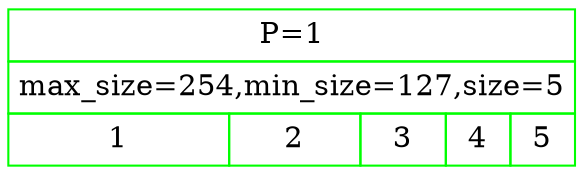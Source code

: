 digraph G {
LEAF_1[shape=plain color=green label=<<TABLE BORDER="0" CELLBORDER="1" CELLSPACING="0" CELLPADDING="4">
<TR><TD COLSPAN="5">P=1</TD></TR>
<TR><TD COLSPAN="5">max_size=254,min_size=127,size=5</TD></TR>
<TR><TD>1</TD>
<TD>2</TD>
<TD>3</TD>
<TD>4</TD>
<TD>5</TD>
</TR></TABLE>>];
}
